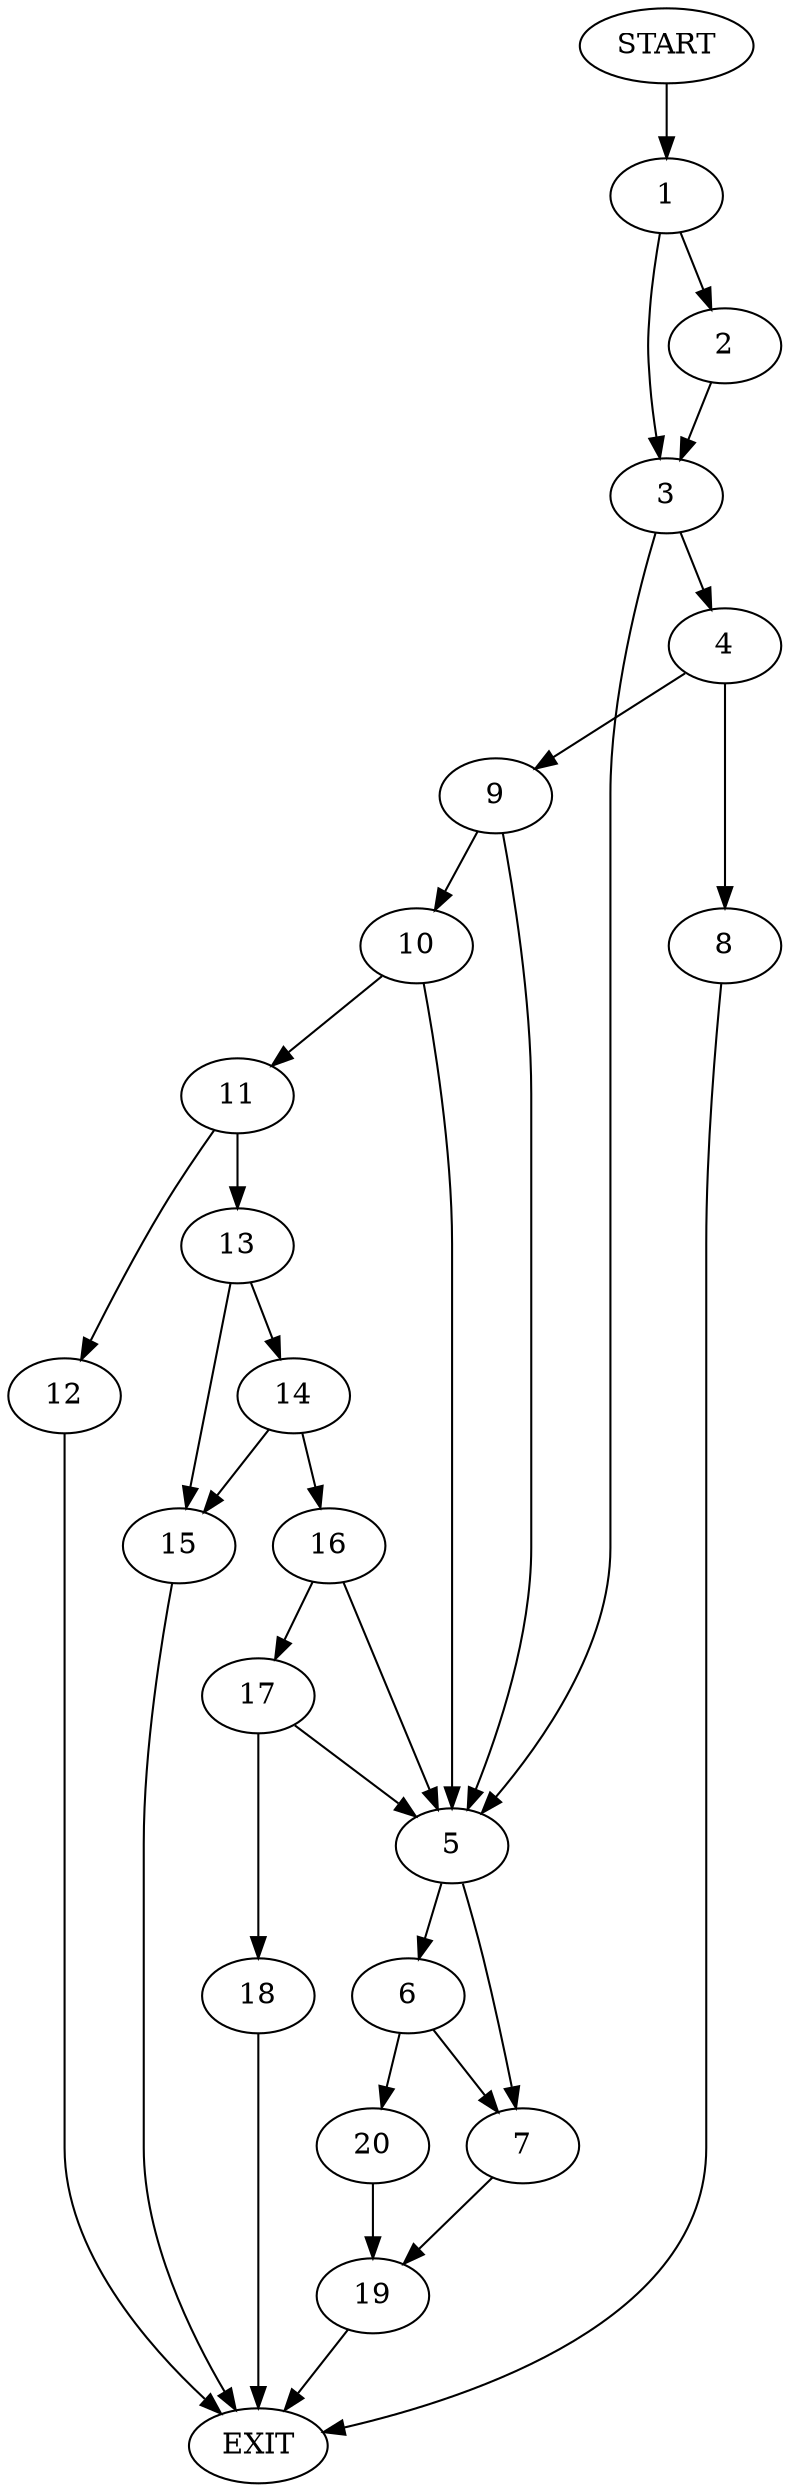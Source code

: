 digraph {
0 [label="START"]
21 [label="EXIT"]
0 -> 1
1 -> 2
1 -> 3
3 -> 4
3 -> 5
2 -> 3
5 -> 6
5 -> 7
4 -> 8
4 -> 9
8 -> 21
9 -> 10
9 -> 5
10 -> 11
10 -> 5
11 -> 12
11 -> 13
13 -> 14
13 -> 15
12 -> 21
15 -> 21
14 -> 15
14 -> 16
16 -> 17
16 -> 5
17 -> 18
17 -> 5
18 -> 21
7 -> 19
6 -> 7
6 -> 20
20 -> 19
19 -> 21
}
